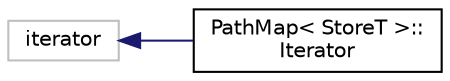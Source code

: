 digraph "Graphical Class Hierarchy"
{
  edge [fontname="Helvetica",fontsize="10",labelfontname="Helvetica",labelfontsize="10"];
  node [fontname="Helvetica",fontsize="10",shape=record];
  rankdir="LR";
  Node1 [label="iterator",height=0.2,width=0.4,color="grey75", fillcolor="white", style="filled"];
  Node1 -> Node2 [dir="back",color="midnightblue",fontsize="10",style="solid",fontname="Helvetica"];
  Node2 [label="PathMap\< StoreT \>::\lIterator",height=0.2,width=0.4,color="black", fillcolor="white", style="filled",URL="$classaworx_1_1lib_1_1containers_1_1PathMap_1_1Iterator.html"];
}
